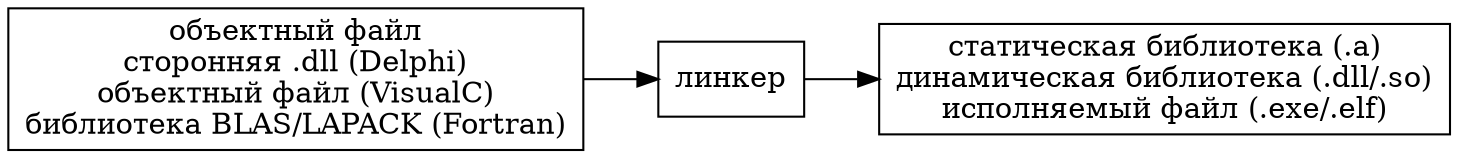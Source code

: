 digraph Linker {

rankdir = LR;

node [shape=box];

"объектный файл\nсторонняя .dll (Delphi)\nобъектный файл (VisualC)\nбиблиотека BLAS/LAPACK (Fortran)" -> "линкер"; 

"линкер" -> "статическая библиотека (.a)\nдинамическая библиотека (.dll/.so)\nисполняемый файл (.exe/.elf)" ;

}

